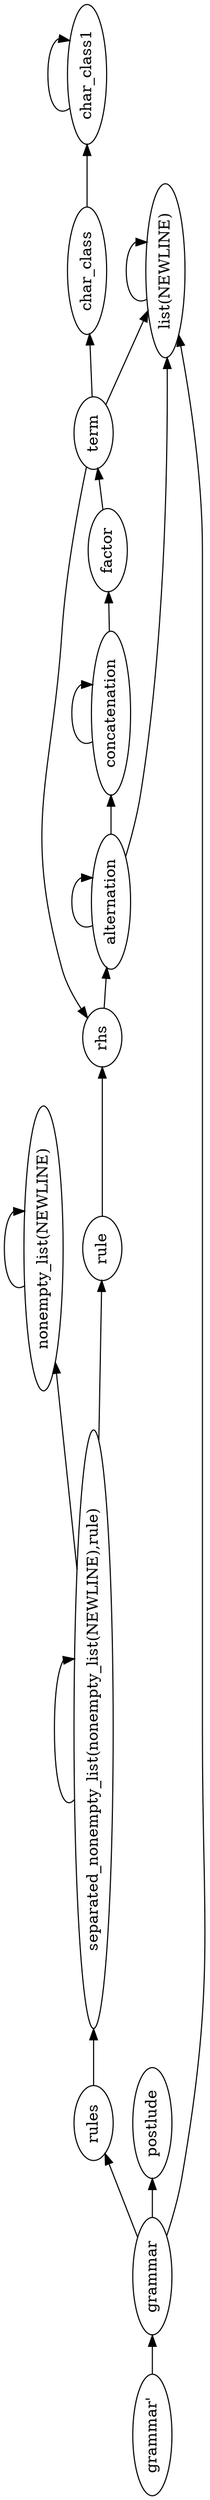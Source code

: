 digraph G {
orientation = landscape;
rankdir = LR;
ratio = compress;
nt0 [ label="grammar'" ] ;
nt1 [ label="term" ] ;
nt2 [ label="separated_nonempty_list(nonempty_list(NEWLINE),rule)" ] ;
nt3 [ label="rules" ] ;
nt4 [ label="rule" ] ;
nt5 [ label="rhs" ] ;
nt6 [ label="postlude" ] ;
nt7 [ label="nonempty_list(NEWLINE)" ] ;
nt8 [ label="list(NEWLINE)" ] ;
nt9 [ label="grammar" ] ;
nt10 [ label="factor" ] ;
nt11 [ label="concatenation" ] ;
nt12 [ label="char_class1" ] ;
nt13 [ label="char_class" ] ;
nt14 [ label="alternation" ] ;
nt0 -> nt9 [ label="" ] ;
nt1 -> nt5 [ label="" ] ;
nt1 -> nt8 [ label="" ] ;
nt1 -> nt13 [ label="" ] ;
nt2 -> nt2 [ label="" ] ;
nt2 -> nt4 [ label="" ] ;
nt2 -> nt7 [ label="" ] ;
nt3 -> nt2 [ label="" ] ;
nt4 -> nt5 [ label="" ] ;
nt5 -> nt14 [ label="" ] ;
nt7 -> nt7 [ label="" ] ;
nt8 -> nt8 [ label="" ] ;
nt9 -> nt3 [ label="" ] ;
nt9 -> nt6 [ label="" ] ;
nt9 -> nt8 [ label="" ] ;
nt10 -> nt1 [ label="" ] ;
nt11 -> nt10 [ label="" ] ;
nt11 -> nt11 [ label="" ] ;
nt12 -> nt12 [ label="" ] ;
nt13 -> nt12 [ label="" ] ;
nt14 -> nt8 [ label="" ] ;
nt14 -> nt11 [ label="" ] ;
nt14 -> nt14 [ label="" ] ;

}
